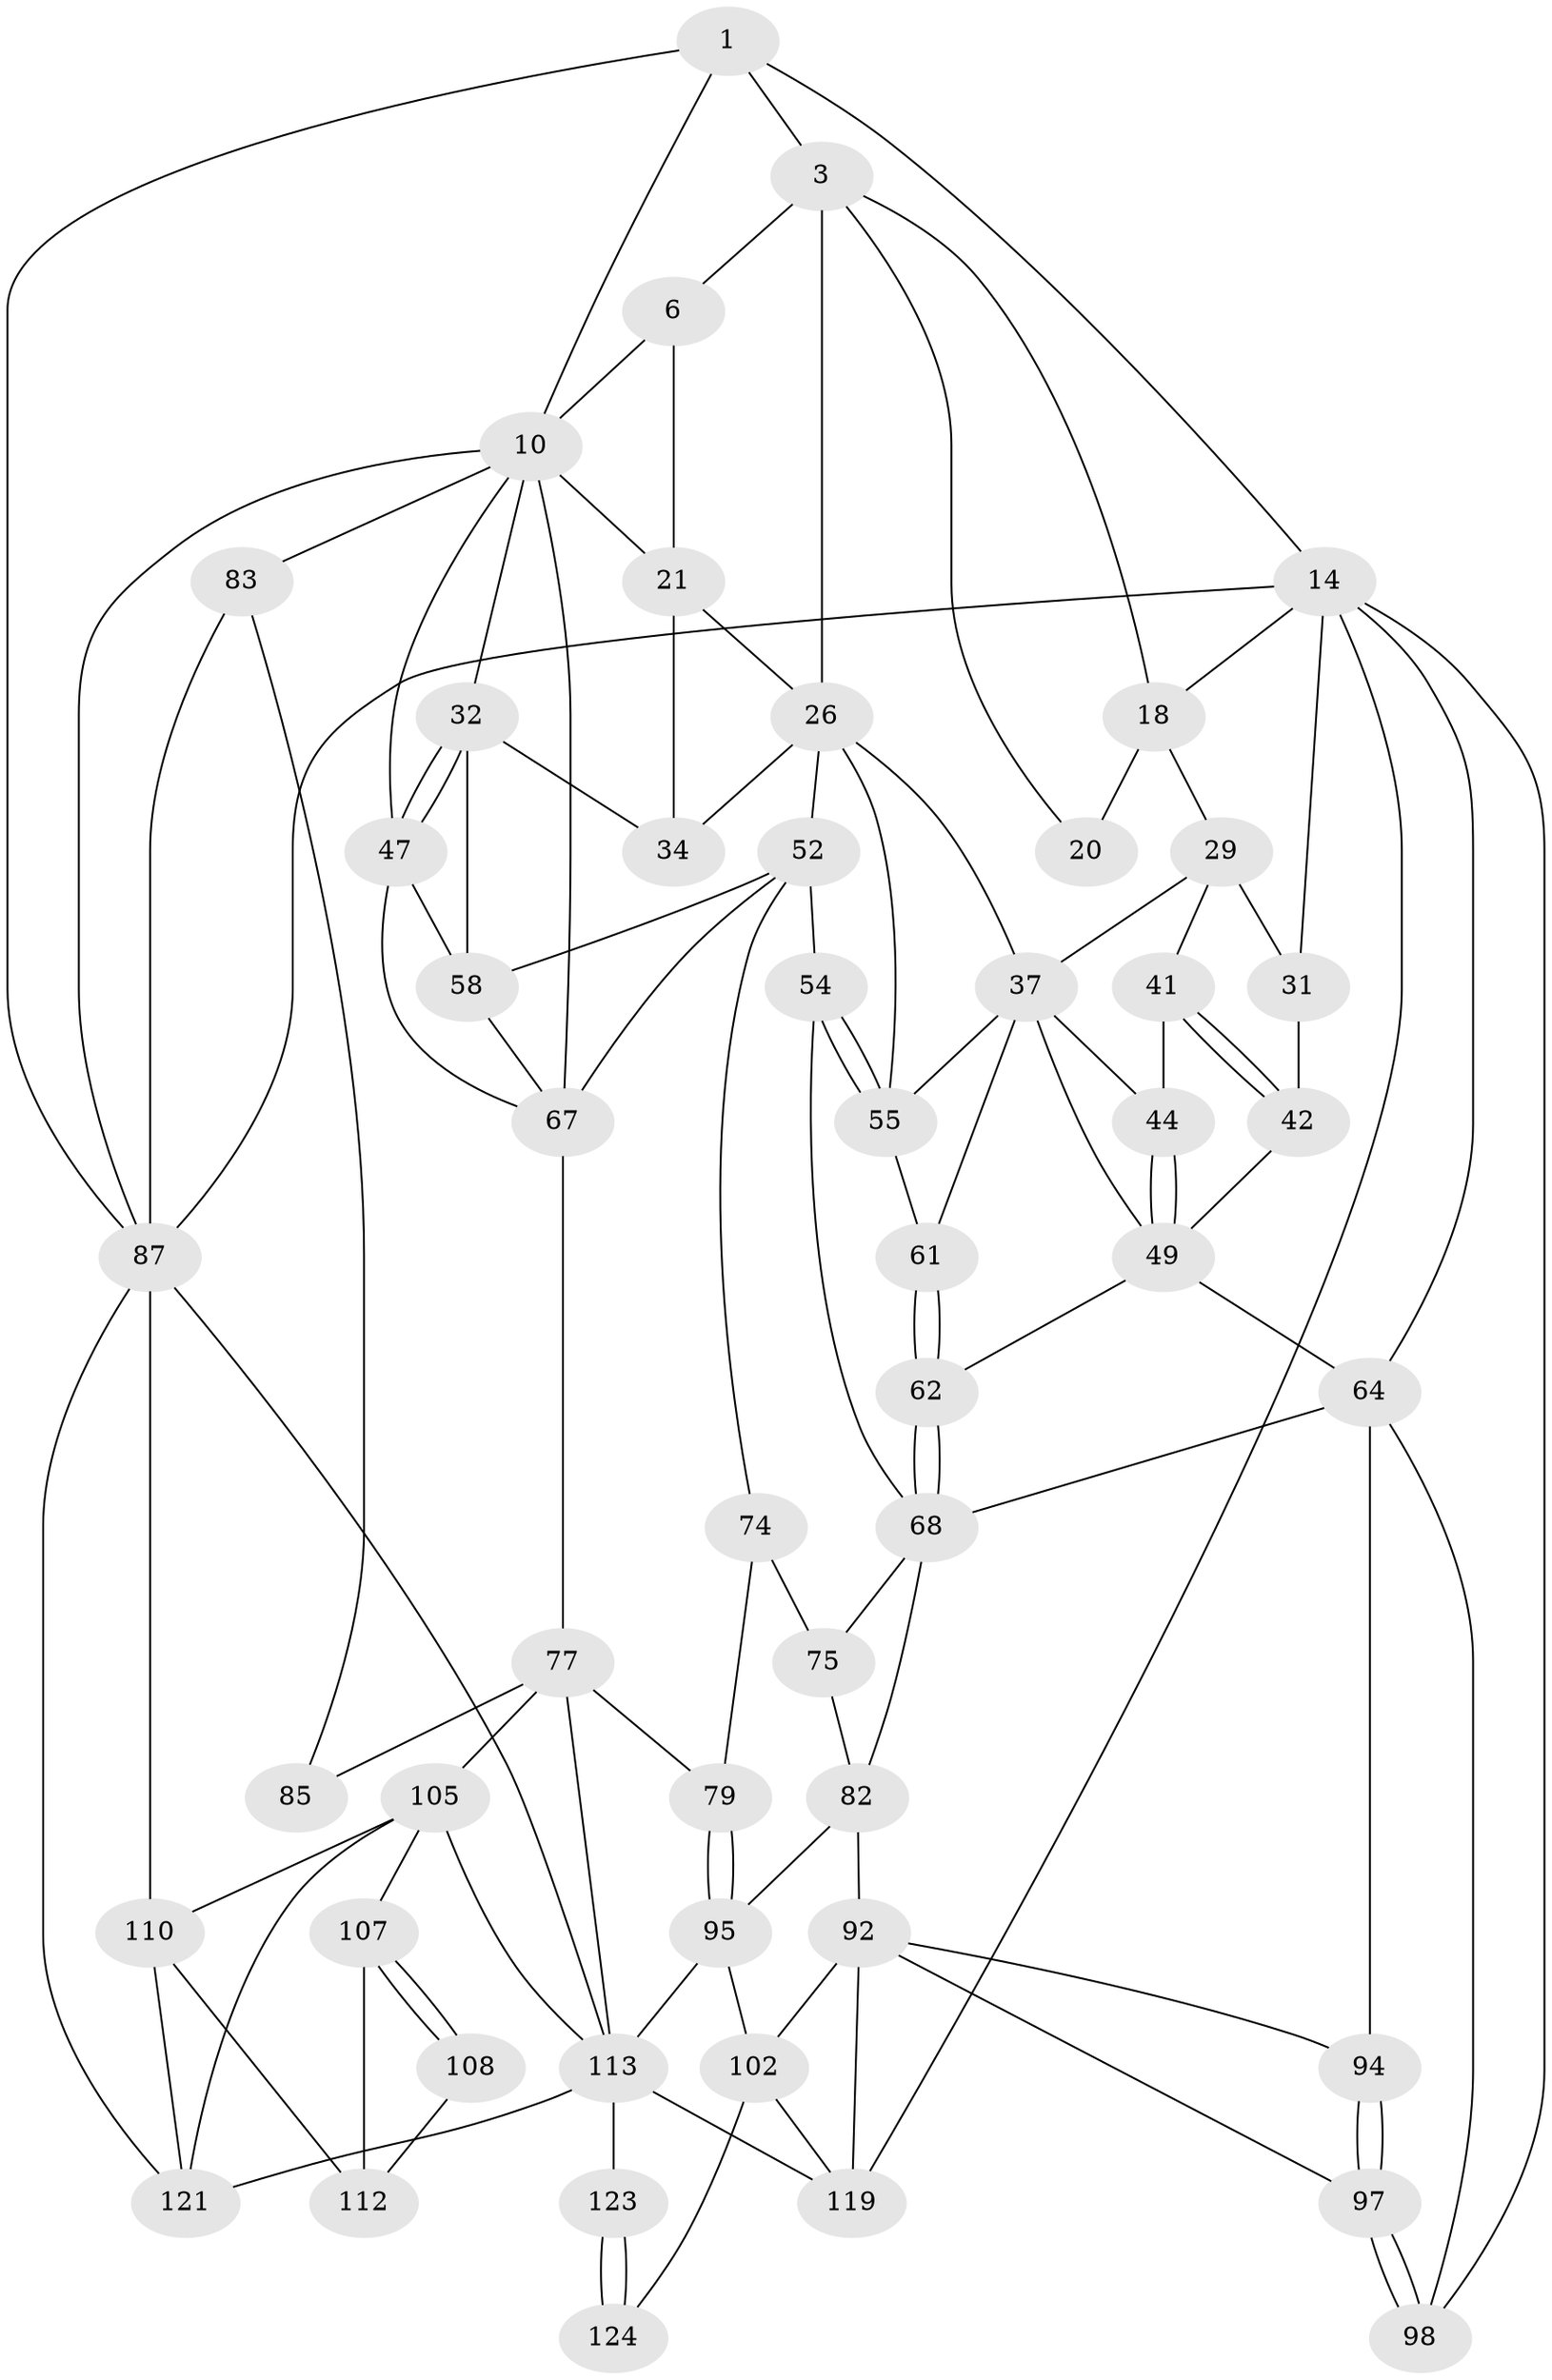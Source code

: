 // original degree distribution, {3: 0.023076923076923078, 4: 0.2230769230769231, 5: 0.5307692307692308, 6: 0.2230769230769231}
// Generated by graph-tools (version 1.1) at 2025/21/03/04/25 18:21:42]
// undirected, 52 vertices, 114 edges
graph export_dot {
graph [start="1"]
  node [color=gray90,style=filled];
  1 [pos="+0.803412786412842+0",super="+2+9"];
  3 [pos="+0.5516807156211778+0",super="+17+4"];
  6 [pos="+0.6768752791843163+0.05490139997224167",super="+7"];
  10 [pos="+0.8887611747581438+0.12628839315042856",super="+11+45"];
  14 [pos="+0+0",super="+15+40+104"];
  18 [pos="+0.41777873268720195+0.07968011823999882",super="+28"];
  20 [pos="+0.4906361436195908+0.09583247984469612"];
  21 [pos="+0.7908533444197314+0.07971372982761121",super="+22"];
  26 [pos="+0.5893139896085743+0.11235938220811825",super="+27"];
  29 [pos="+0.4108078621495384+0.12633962483674357",super="+30"];
  31 [pos="+0.19501933665634835+0.0014554670235690877",super="+39"];
  32 [pos="+0.8389537206897695+0.1912851248867459",super="+33"];
  34 [pos="+0.7213239691115259+0.2065696786856018"];
  37 [pos="+0.44882785029616973+0.22812016424778556",super="+48+38"];
  41 [pos="+0.2712221950522578+0.20913219234458333"];
  42 [pos="+0.1702501543860893+0.21279454540825213"];
  44 [pos="+0.31057149561608854+0.22031946909659386"];
  47 [pos="+1+0.3354764600130469",super="+63"];
  49 [pos="+0.35628747544739126+0.27999151989417875",super="+50"];
  52 [pos="+0.6237164648903323+0.401168540718565",super="+60+53"];
  54 [pos="+0.5758391765203117+0.3830604482477451"];
  55 [pos="+0.5220402008815352+0.33624488053910606",super="+56"];
  58 [pos="+0.7745180158769125+0.25716412086818996",super="+59"];
  61 [pos="+0.4297595603212162+0.36580985057310983"];
  62 [pos="+0.4138758751278973+0.3896218981707648"];
  64 [pos="+0.10217360877893057+0.4254207122042683",super="+65"];
  67 [pos="+0.8228145534907056+0.4634329074643331",super="+73"];
  68 [pos="+0.41410122030234614+0.4094550731621313",super="+69"];
  74 [pos="+0.5217690765800064+0.4717152972250712",super="+80"];
  75 [pos="+0.441369149814895+0.4568485396024936",super="+81"];
  77 [pos="+0.7279295505484671+0.59644771370156",super="+78+86"];
  79 [pos="+0.5533400110071296+0.6157265157765108"];
  82 [pos="+0.3592187875574373+0.591686448093364",super="+91"];
  83 [pos="+0.9439443310912728+0.6209035248087094",super="+84"];
  85 [pos="+0.8988246785018673+0.664248686956324"];
  87 [pos="+1+1",super="+130+88"];
  92 [pos="+0.2393452067237524+0.6610900910703231",super="+93+100"];
  94 [pos="+0.11502172219487879+0.5504922929715463"];
  95 [pos="+0.4384893620542509+0.708466735310004",super="+96"];
  97 [pos="+0.1064420572550562+0.7281142863091691"];
  98 [pos="+0+0.7336822060577045"];
  102 [pos="+0.3848351421042095+0.7322532735200148",super="+117"];
  105 [pos="+0.7502428516671692+0.7249768816885718",super="+106+116"];
  107 [pos="+0.8354911440280279+0.7524549759154254"];
  108 [pos="+0.8903928828162317+0.683406667303683"];
  110 [pos="+0.8637016148838838+0.8171819790612748",super="+111+120"];
  112 [pos="+0.8695786917179869+0.7361165740548168"];
  113 [pos="+0.5979528400560219+0.8032240572064202",super="+114"];
  119 [pos="+0.11951918282478213+1",super="+128"];
  121 [pos="+0.7845562910734741+0.9014496628202635",super="+122"];
  123 [pos="+0.3567129560831562+0.8363067830420956",super="+127"];
  124 [pos="+0.29287071710779755+0.8655070568863509"];
  1 -- 3;
  1 -- 14 [weight=2];
  1 -- 87;
  1 -- 10 [weight=2];
  3 -- 18;
  3 -- 20 [weight=2];
  3 -- 6;
  3 -- 26 [weight=2];
  6 -- 10;
  6 -- 21 [weight=2];
  10 -- 32;
  10 -- 21;
  10 -- 67;
  10 -- 83 [weight=2];
  10 -- 87;
  10 -- 47;
  14 -- 18;
  14 -- 31 [weight=2];
  14 -- 64;
  14 -- 98;
  14 -- 119;
  14 -- 87;
  18 -- 20;
  18 -- 29;
  21 -- 34;
  21 -- 26;
  26 -- 34;
  26 -- 52;
  26 -- 37;
  26 -- 55;
  29 -- 37;
  29 -- 41;
  29 -- 31;
  31 -- 42;
  32 -- 47;
  32 -- 47;
  32 -- 34;
  32 -- 58;
  37 -- 49;
  37 -- 61;
  37 -- 55;
  37 -- 44;
  41 -- 42;
  41 -- 42;
  41 -- 44;
  42 -- 49;
  44 -- 49;
  44 -- 49;
  47 -- 58;
  47 -- 67;
  49 -- 64;
  49 -- 62;
  52 -- 74;
  52 -- 54;
  52 -- 58;
  52 -- 67;
  54 -- 55;
  54 -- 55;
  54 -- 68;
  55 -- 61;
  58 -- 67;
  61 -- 62;
  61 -- 62;
  62 -- 68;
  62 -- 68;
  64 -- 94;
  64 -- 98;
  64 -- 68;
  67 -- 77;
  68 -- 82;
  68 -- 75;
  74 -- 75 [weight=2];
  74 -- 79;
  75 -- 82;
  77 -- 113;
  77 -- 79;
  77 -- 105;
  77 -- 85;
  79 -- 95;
  79 -- 95;
  82 -- 92;
  82 -- 95;
  83 -- 85;
  83 -- 87;
  87 -- 121;
  87 -- 110 [weight=2];
  87 -- 113;
  92 -- 97;
  92 -- 94;
  92 -- 102 [weight=2];
  92 -- 119;
  94 -- 97;
  94 -- 97;
  95 -- 102;
  95 -- 113;
  97 -- 98;
  97 -- 98;
  102 -- 124;
  102 -- 119;
  105 -- 107;
  105 -- 110;
  105 -- 113;
  105 -- 121;
  107 -- 108;
  107 -- 108;
  107 -- 112;
  108 -- 112;
  110 -- 112;
  110 -- 121;
  113 -- 119;
  113 -- 121;
  113 -- 123 [weight=2];
  123 -- 124 [weight=2];
  123 -- 124;
}
